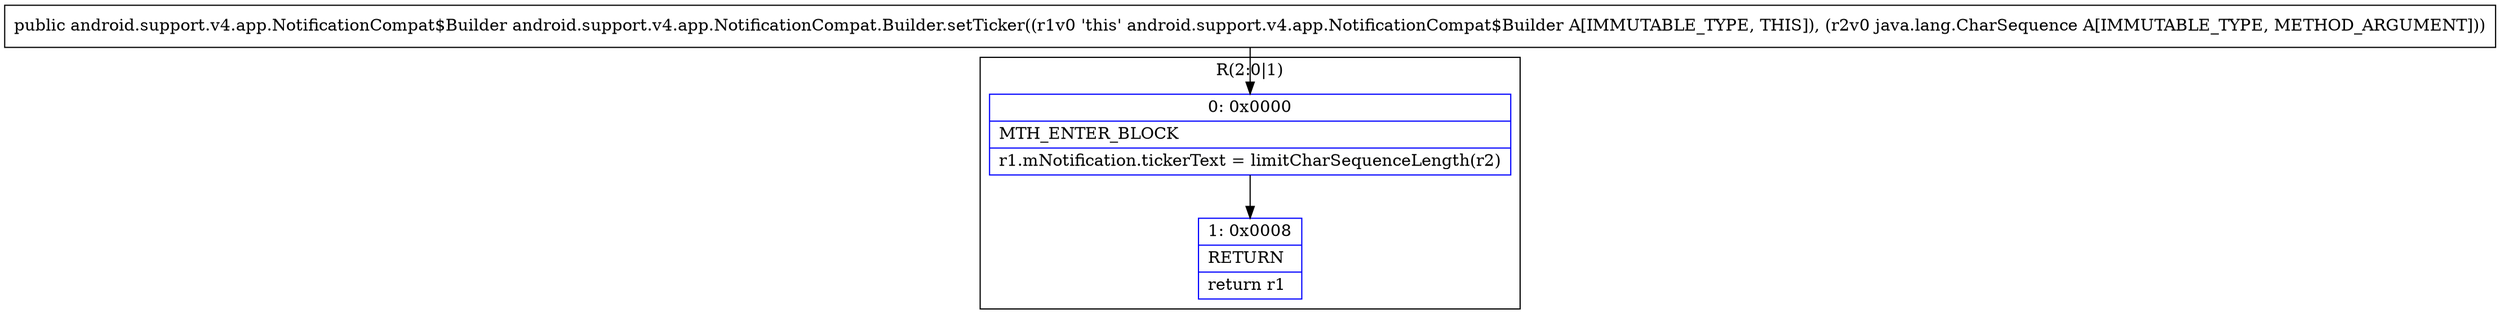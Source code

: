 digraph "CFG forandroid.support.v4.app.NotificationCompat.Builder.setTicker(Ljava\/lang\/CharSequence;)Landroid\/support\/v4\/app\/NotificationCompat$Builder;" {
subgraph cluster_Region_1645521316 {
label = "R(2:0|1)";
node [shape=record,color=blue];
Node_0 [shape=record,label="{0\:\ 0x0000|MTH_ENTER_BLOCK\l|r1.mNotification.tickerText = limitCharSequenceLength(r2)\l}"];
Node_1 [shape=record,label="{1\:\ 0x0008|RETURN\l|return r1\l}"];
}
MethodNode[shape=record,label="{public android.support.v4.app.NotificationCompat$Builder android.support.v4.app.NotificationCompat.Builder.setTicker((r1v0 'this' android.support.v4.app.NotificationCompat$Builder A[IMMUTABLE_TYPE, THIS]), (r2v0 java.lang.CharSequence A[IMMUTABLE_TYPE, METHOD_ARGUMENT])) }"];
MethodNode -> Node_0;
Node_0 -> Node_1;
}

